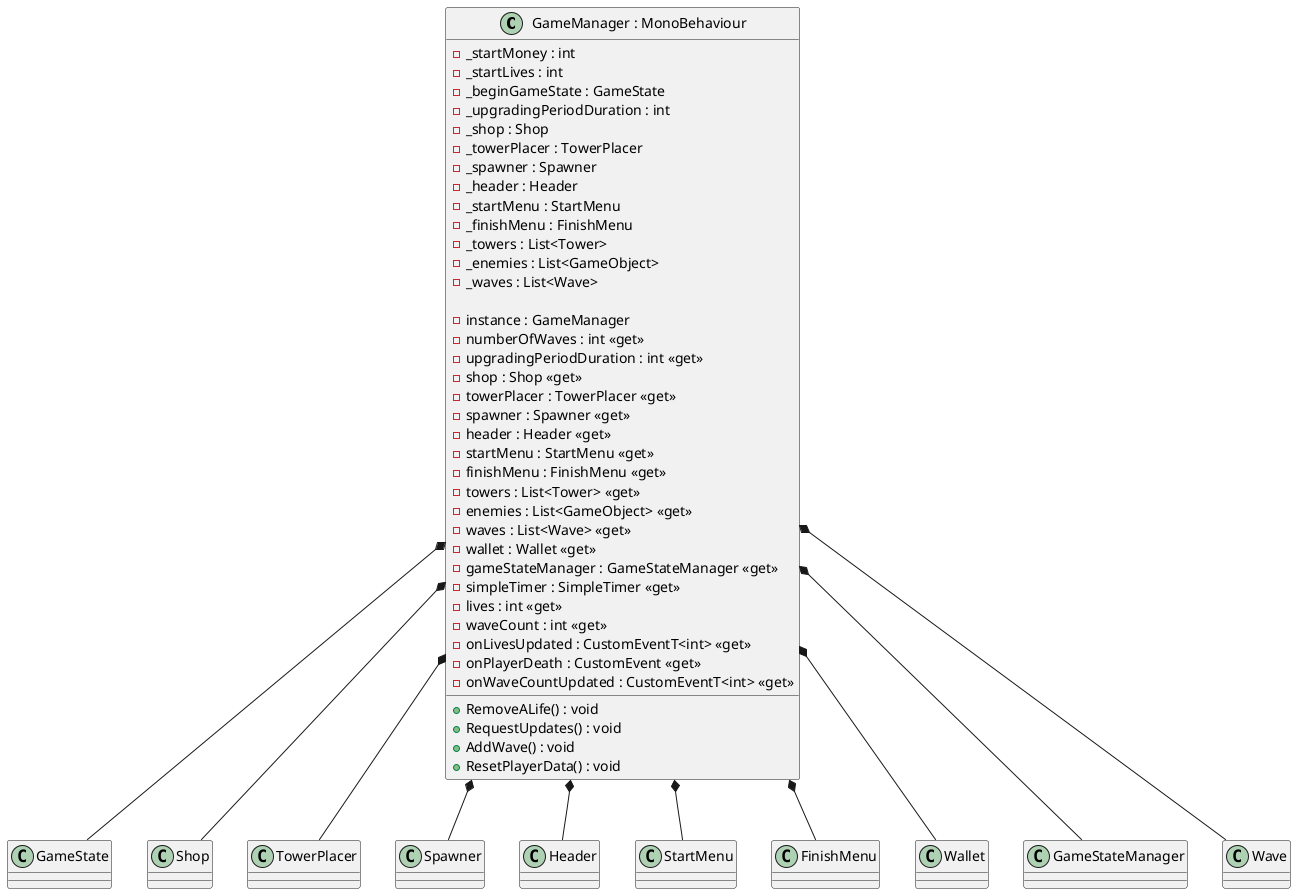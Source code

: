 @startuml
class "GameManager : MonoBehaviour" as GameManager {
    - _startMoney : int
    - _startLives : int
    - _beginGameState : GameState
    - _upgradingPeriodDuration : int
    - _shop : Shop
    - _towerPlacer : TowerPlacer
    - _spawner : Spawner
    - _header : Header
    - _startMenu : StartMenu
    - _finishMenu : FinishMenu
    - _towers : List<Tower>
    - _enemies : List<GameObject>
    - _waves : List<Wave>
    
    - instance : GameManager 
    - numberOfWaves : int <<get>>
    - upgradingPeriodDuration : int <<get>>
    - shop : Shop <<get>>
    - towerPlacer : TowerPlacer <<get>>
    - spawner : Spawner <<get>>
    - header : Header <<get>>
    - startMenu : StartMenu <<get>>
    - finishMenu : FinishMenu <<get>>
    - towers : List<Tower> <<get>>
    - enemies : List<GameObject> <<get>>
    - waves : List<Wave> <<get>>
    - wallet : Wallet <<get>>
    - gameStateManager : GameStateManager <<get>>
    - simpleTimer : SimpleTimer <<get>>
    - lives : int <<get>>
    - waveCount : int <<get>>
    - onLivesUpdated : CustomEventT<int> <<get>>
    - onPlayerDeath : CustomEvent <<get>>
    - onWaveCountUpdated : CustomEventT<int> <<get>>
    
    + RemoveALife() : void
    + RequestUpdates() : void
    + AddWave() : void
    + ResetPlayerData() : void
}

GameManager *-- GameState
GameManager *-- Shop
GameManager *-- TowerPlacer
GameManager *-- Spawner
GameManager *-- Header
GameManager *-- StartMenu
GameManager *-- FinishMenu
GameManager *-- Wallet
GameManager *-- GameStateManager
GameManager *-- Wave
@enduml
